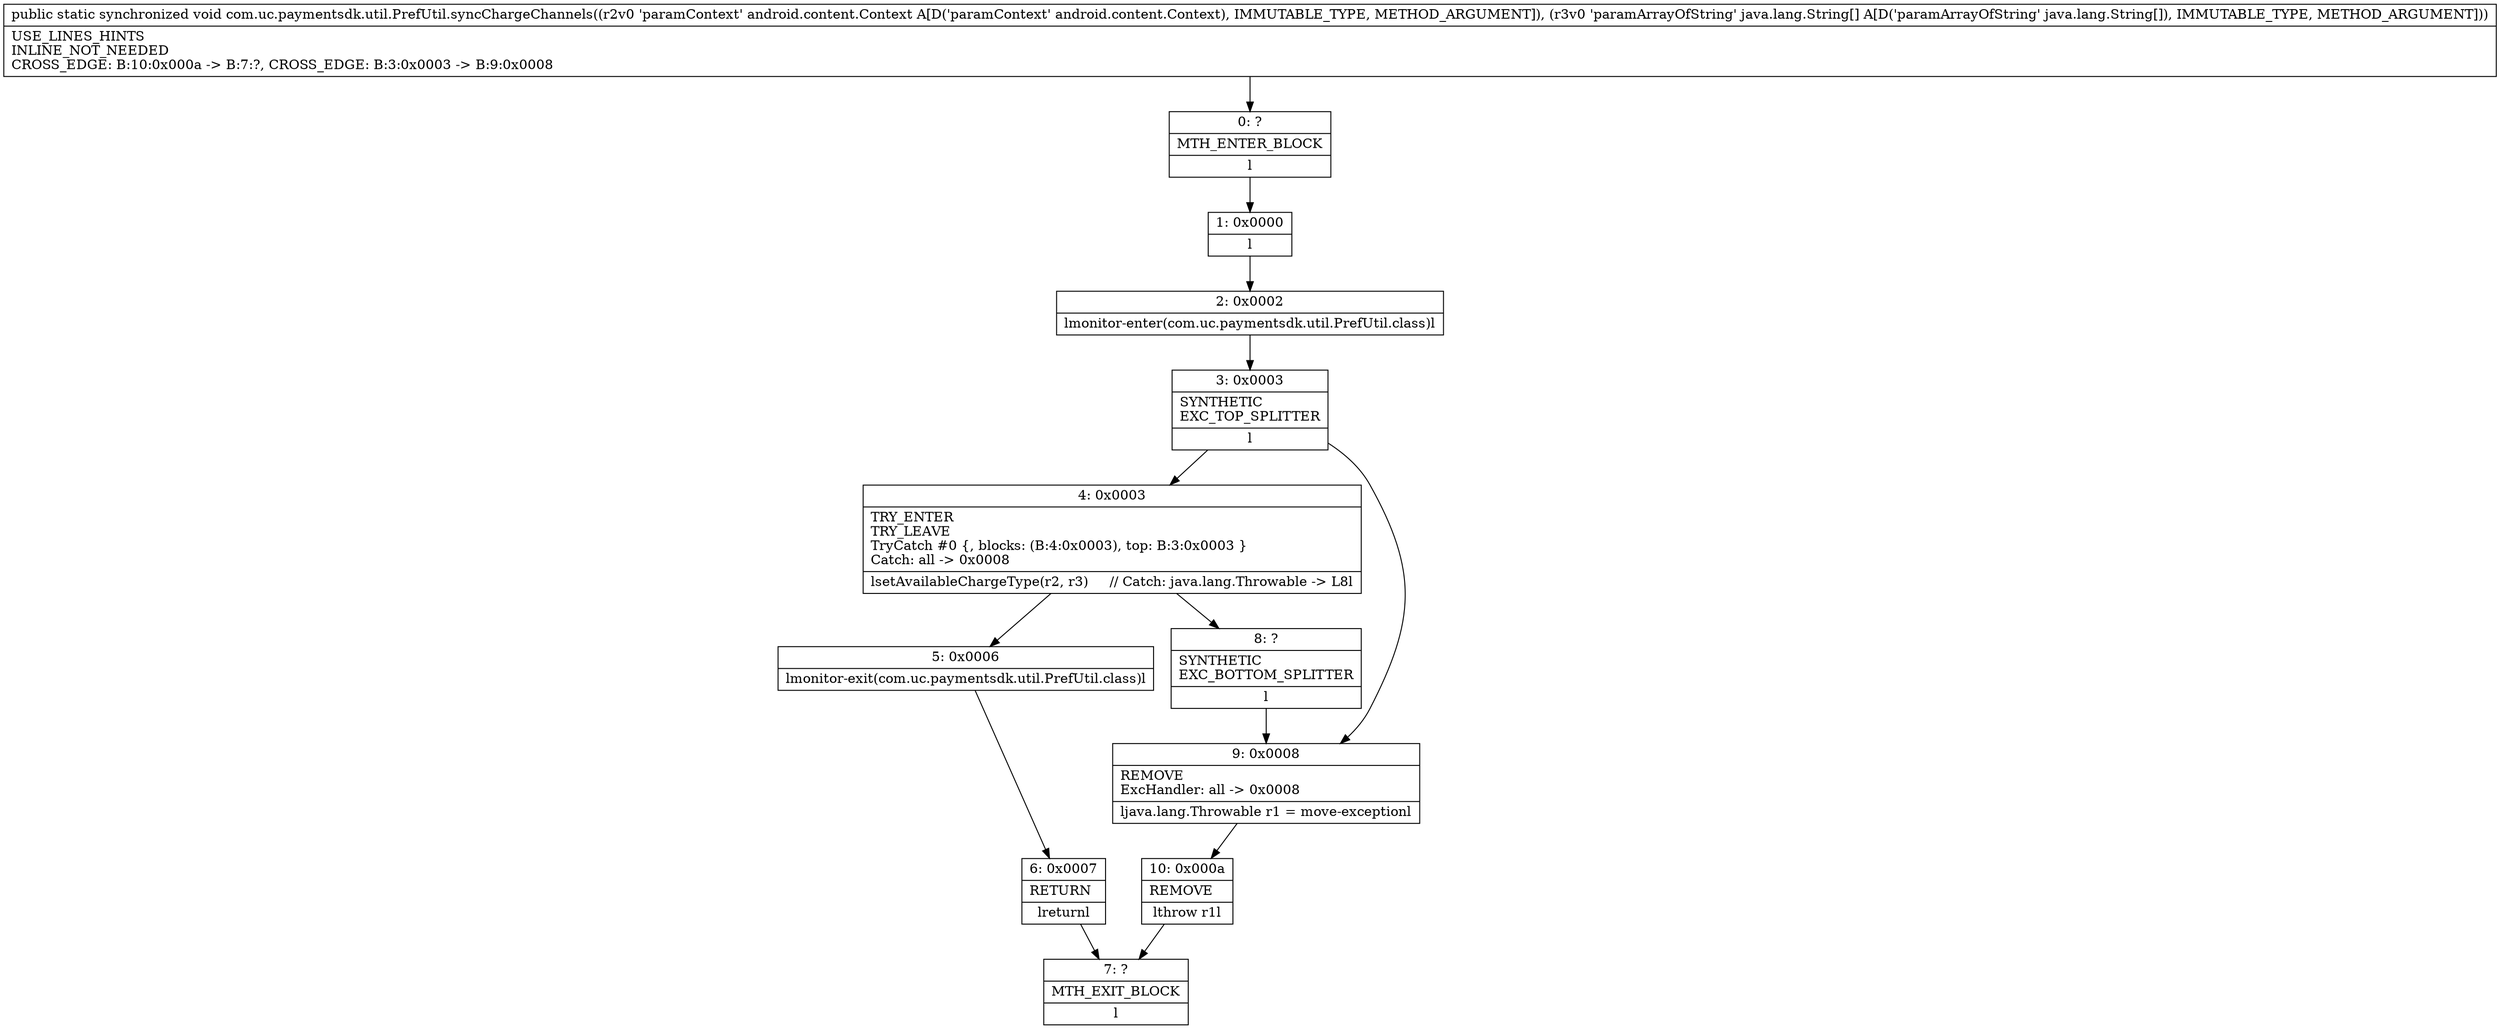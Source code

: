 digraph "CFG forcom.uc.paymentsdk.util.PrefUtil.syncChargeChannels(Landroid\/content\/Context;[Ljava\/lang\/String;)V" {
Node_0 [shape=record,label="{0\:\ ?|MTH_ENTER_BLOCK\l|l}"];
Node_1 [shape=record,label="{1\:\ 0x0000|l}"];
Node_2 [shape=record,label="{2\:\ 0x0002|lmonitor\-enter(com.uc.paymentsdk.util.PrefUtil.class)l}"];
Node_3 [shape=record,label="{3\:\ 0x0003|SYNTHETIC\lEXC_TOP_SPLITTER\l|l}"];
Node_4 [shape=record,label="{4\:\ 0x0003|TRY_ENTER\lTRY_LEAVE\lTryCatch #0 \{, blocks: (B:4:0x0003), top: B:3:0x0003 \}\lCatch: all \-\> 0x0008\l|lsetAvailableChargeType(r2, r3)     \/\/ Catch: java.lang.Throwable \-\> L8l}"];
Node_5 [shape=record,label="{5\:\ 0x0006|lmonitor\-exit(com.uc.paymentsdk.util.PrefUtil.class)l}"];
Node_6 [shape=record,label="{6\:\ 0x0007|RETURN\l|lreturnl}"];
Node_7 [shape=record,label="{7\:\ ?|MTH_EXIT_BLOCK\l|l}"];
Node_8 [shape=record,label="{8\:\ ?|SYNTHETIC\lEXC_BOTTOM_SPLITTER\l|l}"];
Node_9 [shape=record,label="{9\:\ 0x0008|REMOVE\lExcHandler: all \-\> 0x0008\l|ljava.lang.Throwable r1 = move\-exceptionl}"];
Node_10 [shape=record,label="{10\:\ 0x000a|REMOVE\l|lthrow r1l}"];
MethodNode[shape=record,label="{public static synchronized void com.uc.paymentsdk.util.PrefUtil.syncChargeChannels((r2v0 'paramContext' android.content.Context A[D('paramContext' android.content.Context), IMMUTABLE_TYPE, METHOD_ARGUMENT]), (r3v0 'paramArrayOfString' java.lang.String[] A[D('paramArrayOfString' java.lang.String[]), IMMUTABLE_TYPE, METHOD_ARGUMENT]))  | USE_LINES_HINTS\lINLINE_NOT_NEEDED\lCROSS_EDGE: B:10:0x000a \-\> B:7:?, CROSS_EDGE: B:3:0x0003 \-\> B:9:0x0008\l}"];
MethodNode -> Node_0;
Node_0 -> Node_1;
Node_1 -> Node_2;
Node_2 -> Node_3;
Node_3 -> Node_4;
Node_3 -> Node_9;
Node_4 -> Node_5;
Node_4 -> Node_8;
Node_5 -> Node_6;
Node_6 -> Node_7;
Node_8 -> Node_9;
Node_9 -> Node_10;
Node_10 -> Node_7;
}

